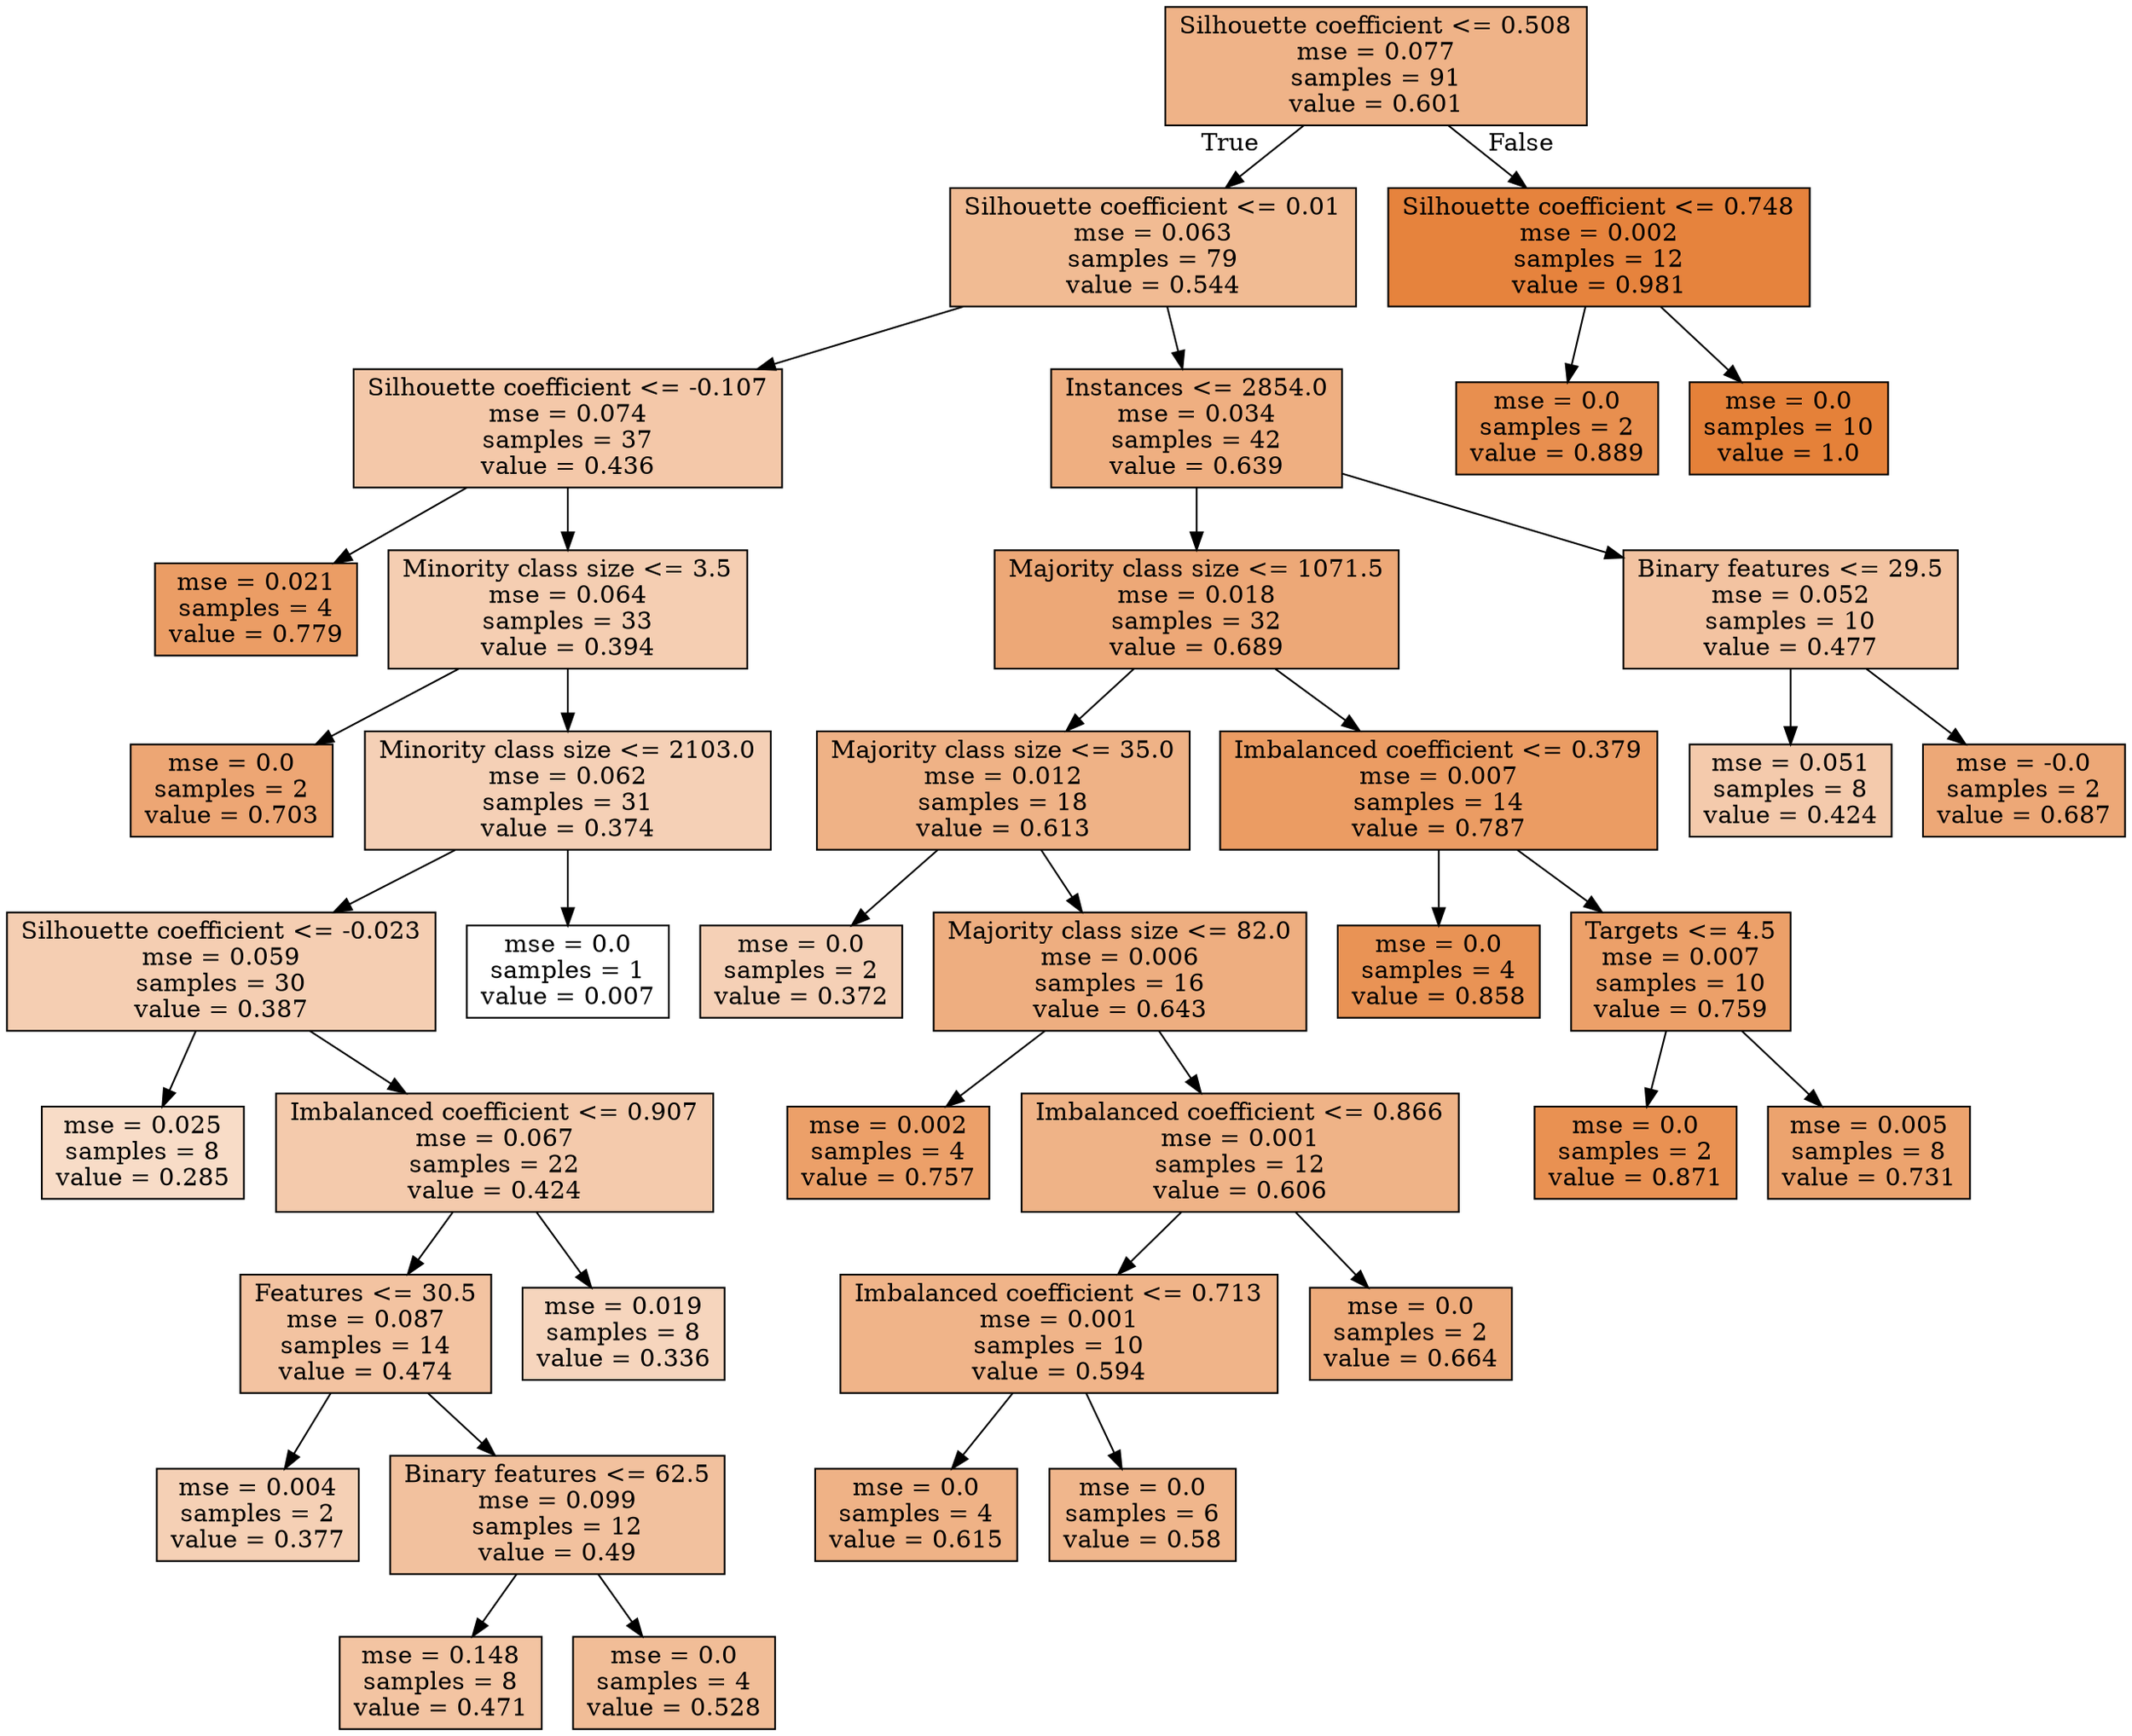 digraph Tree {
node [shape=box, style="filled", color="black"] ;
0 [label="Silhouette coefficient <= 0.508\nmse = 0.077\nsamples = 91\nvalue = 0.601", fillcolor="#e5813999"] ;
1 [label="Silhouette coefficient <= 0.01\nmse = 0.063\nsamples = 79\nvalue = 0.544", fillcolor="#e581398a"] ;
0 -> 1 [labeldistance=2.5, labelangle=45, headlabel="True"] ;
2 [label="Silhouette coefficient <= -0.107\nmse = 0.074\nsamples = 37\nvalue = 0.436", fillcolor="#e581396e"] ;
1 -> 2 ;
3 [label="mse = 0.021\nsamples = 4\nvalue = 0.779", fillcolor="#e58139c6"] ;
2 -> 3 ;
4 [label="Minority class size <= 3.5\nmse = 0.064\nsamples = 33\nvalue = 0.394", fillcolor="#e5813963"] ;
2 -> 4 ;
5 [label="mse = 0.0\nsamples = 2\nvalue = 0.703", fillcolor="#e58139b3"] ;
4 -> 5 ;
6 [label="Minority class size <= 2103.0\nmse = 0.062\nsamples = 31\nvalue = 0.374", fillcolor="#e581395e"] ;
4 -> 6 ;
7 [label="Silhouette coefficient <= -0.023\nmse = 0.059\nsamples = 30\nvalue = 0.387", fillcolor="#e5813962"] ;
6 -> 7 ;
8 [label="mse = 0.025\nsamples = 8\nvalue = 0.285", fillcolor="#e5813947"] ;
7 -> 8 ;
9 [label="Imbalanced coefficient <= 0.907\nmse = 0.067\nsamples = 22\nvalue = 0.424", fillcolor="#e581396b"] ;
7 -> 9 ;
10 [label="Features <= 30.5\nmse = 0.087\nsamples = 14\nvalue = 0.474", fillcolor="#e5813978"] ;
9 -> 10 ;
11 [label="mse = 0.004\nsamples = 2\nvalue = 0.377", fillcolor="#e581395f"] ;
10 -> 11 ;
12 [label="Binary features <= 62.5\nmse = 0.099\nsamples = 12\nvalue = 0.49", fillcolor="#e581397c"] ;
10 -> 12 ;
13 [label="mse = 0.148\nsamples = 8\nvalue = 0.471", fillcolor="#e5813977"] ;
12 -> 13 ;
14 [label="mse = 0.0\nsamples = 4\nvalue = 0.528", fillcolor="#e5813986"] ;
12 -> 14 ;
15 [label="mse = 0.019\nsamples = 8\nvalue = 0.336", fillcolor="#e5813954"] ;
9 -> 15 ;
16 [label="mse = 0.0\nsamples = 1\nvalue = 0.007", fillcolor="#e5813900"] ;
6 -> 16 ;
17 [label="Instances <= 2854.0\nmse = 0.034\nsamples = 42\nvalue = 0.639", fillcolor="#e58139a2"] ;
1 -> 17 ;
18 [label="Majority class size <= 1071.5\nmse = 0.018\nsamples = 32\nvalue = 0.689", fillcolor="#e58139af"] ;
17 -> 18 ;
19 [label="Majority class size <= 35.0\nmse = 0.012\nsamples = 18\nvalue = 0.613", fillcolor="#e581399c"] ;
18 -> 19 ;
20 [label="mse = 0.0\nsamples = 2\nvalue = 0.372", fillcolor="#e581395e"] ;
19 -> 20 ;
21 [label="Majority class size <= 82.0\nmse = 0.006\nsamples = 16\nvalue = 0.643", fillcolor="#e58139a3"] ;
19 -> 21 ;
22 [label="mse = 0.002\nsamples = 4\nvalue = 0.757", fillcolor="#e58139c1"] ;
21 -> 22 ;
23 [label="Imbalanced coefficient <= 0.866\nmse = 0.001\nsamples = 12\nvalue = 0.606", fillcolor="#e581399a"] ;
21 -> 23 ;
24 [label="Imbalanced coefficient <= 0.713\nmse = 0.001\nsamples = 10\nvalue = 0.594", fillcolor="#e5813997"] ;
23 -> 24 ;
25 [label="mse = 0.0\nsamples = 4\nvalue = 0.615", fillcolor="#e581399c"] ;
24 -> 25 ;
26 [label="mse = 0.0\nsamples = 6\nvalue = 0.58", fillcolor="#e5813993"] ;
24 -> 26 ;
27 [label="mse = 0.0\nsamples = 2\nvalue = 0.664", fillcolor="#e58139a9"] ;
23 -> 27 ;
28 [label="Imbalanced coefficient <= 0.379\nmse = 0.007\nsamples = 14\nvalue = 0.787", fillcolor="#e58139c8"] ;
18 -> 28 ;
29 [label="mse = 0.0\nsamples = 4\nvalue = 0.858", fillcolor="#e58139db"] ;
28 -> 29 ;
30 [label="Targets <= 4.5\nmse = 0.007\nsamples = 10\nvalue = 0.759", fillcolor="#e58139c1"] ;
28 -> 30 ;
31 [label="mse = 0.0\nsamples = 2\nvalue = 0.871", fillcolor="#e58139de"] ;
30 -> 31 ;
32 [label="mse = 0.005\nsamples = 8\nvalue = 0.731", fillcolor="#e58139ba"] ;
30 -> 32 ;
33 [label="Binary features <= 29.5\nmse = 0.052\nsamples = 10\nvalue = 0.477", fillcolor="#e5813979"] ;
17 -> 33 ;
34 [label="mse = 0.051\nsamples = 8\nvalue = 0.424", fillcolor="#e581396b"] ;
33 -> 34 ;
35 [label="mse = -0.0\nsamples = 2\nvalue = 0.687", fillcolor="#e58139af"] ;
33 -> 35 ;
36 [label="Silhouette coefficient <= 0.748\nmse = 0.002\nsamples = 12\nvalue = 0.981", fillcolor="#e58139fa"] ;
0 -> 36 [labeldistance=2.5, labelangle=-45, headlabel="False"] ;
37 [label="mse = 0.0\nsamples = 2\nvalue = 0.889", fillcolor="#e58139e2"] ;
36 -> 37 ;
38 [label="mse = 0.0\nsamples = 10\nvalue = 1.0", fillcolor="#e58139ff"] ;
36 -> 38 ;
}